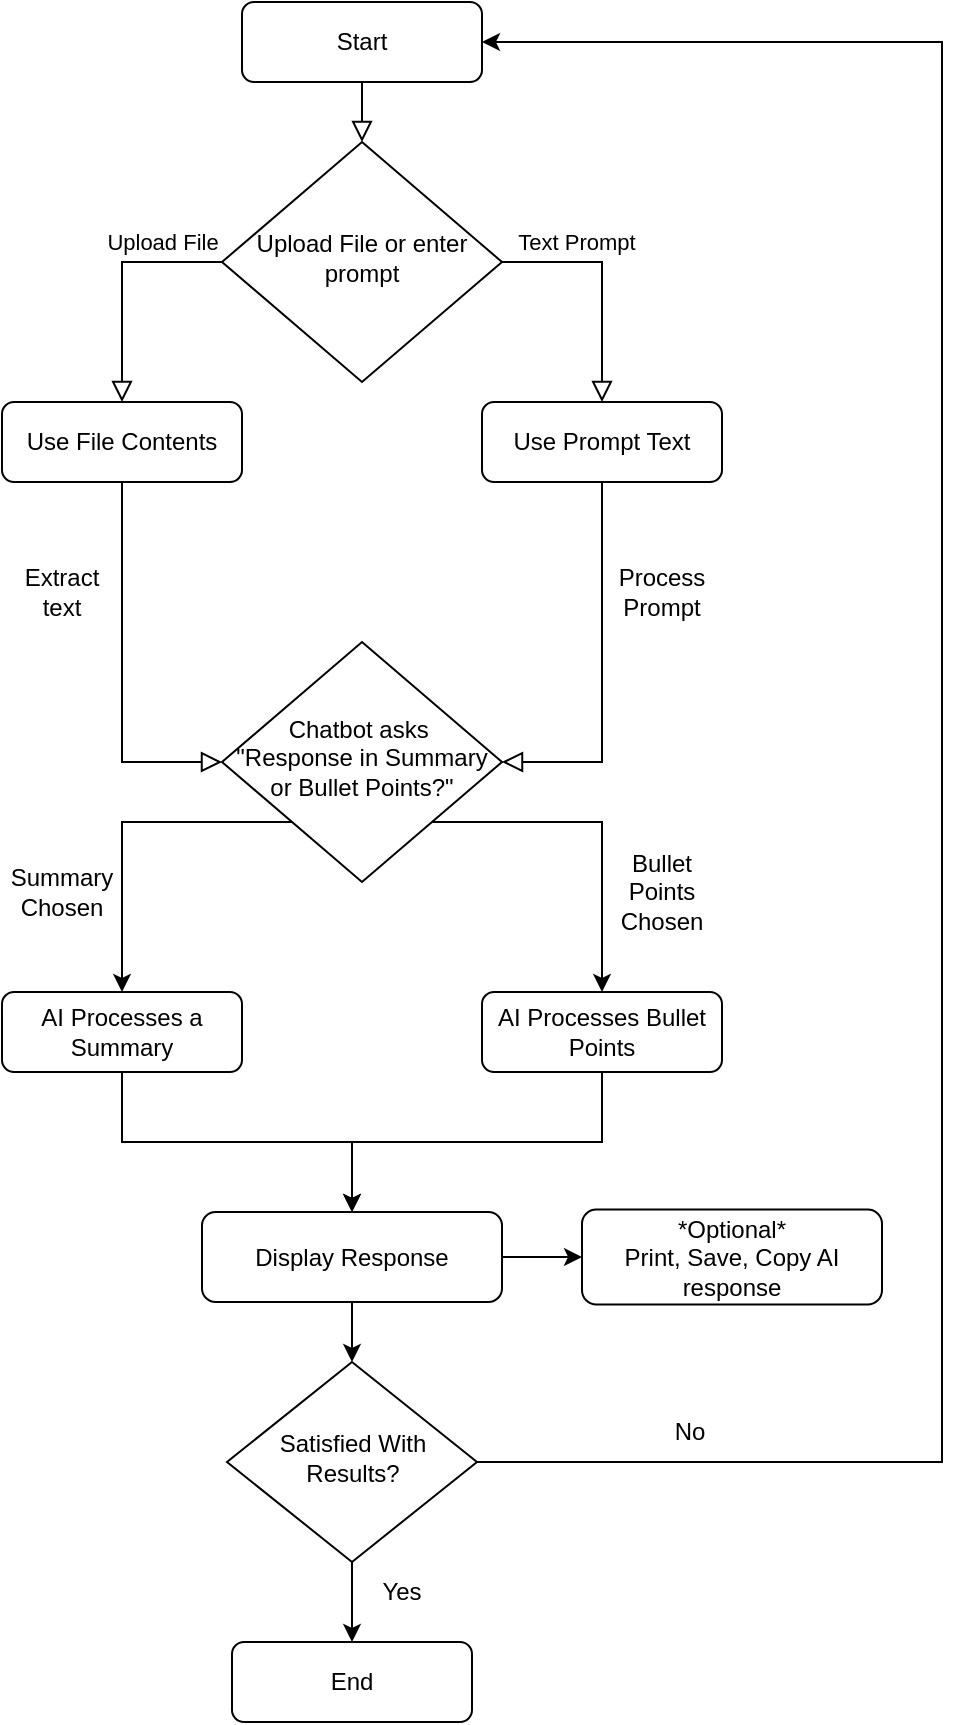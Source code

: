 <mxfile version="28.2.7">
  <diagram id="C5RBs43oDa-KdzZeNtuy" name="Page-1">
    <mxGraphModel dx="2375" dy="1267" grid="1" gridSize="10" guides="1" tooltips="1" connect="1" arrows="1" fold="1" page="1" pageScale="1" pageWidth="827" pageHeight="1169" math="0" shadow="0">
      <root>
        <mxCell id="WIyWlLk6GJQsqaUBKTNV-0" />
        <mxCell id="WIyWlLk6GJQsqaUBKTNV-1" parent="WIyWlLk6GJQsqaUBKTNV-0" />
        <mxCell id="WIyWlLk6GJQsqaUBKTNV-2" value="" style="rounded=0;html=1;jettySize=auto;orthogonalLoop=1;fontSize=11;endArrow=block;endFill=0;endSize=8;strokeWidth=1;shadow=0;labelBackgroundColor=none;edgeStyle=orthogonalEdgeStyle;" parent="WIyWlLk6GJQsqaUBKTNV-1" source="WIyWlLk6GJQsqaUBKTNV-3" target="WIyWlLk6GJQsqaUBKTNV-6" edge="1">
          <mxGeometry relative="1" as="geometry" />
        </mxCell>
        <mxCell id="WIyWlLk6GJQsqaUBKTNV-3" value="Start" style="rounded=1;whiteSpace=wrap;html=1;fontSize=12;glass=0;strokeWidth=1;shadow=0;" parent="WIyWlLk6GJQsqaUBKTNV-1" vertex="1">
          <mxGeometry x="340" y="110" width="120" height="40" as="geometry" />
        </mxCell>
        <mxCell id="WIyWlLk6GJQsqaUBKTNV-4" value="Upload File" style="rounded=0;html=1;jettySize=auto;orthogonalLoop=1;fontSize=11;endArrow=block;endFill=0;endSize=8;strokeWidth=1;shadow=0;labelBackgroundColor=none;edgeStyle=orthogonalEdgeStyle;exitX=0;exitY=0.5;exitDx=0;exitDy=0;entryX=0.5;entryY=0;entryDx=0;entryDy=0;" parent="WIyWlLk6GJQsqaUBKTNV-1" source="WIyWlLk6GJQsqaUBKTNV-6" target="xCtsi72fqQ_9DJTOHAkY-0" edge="1">
          <mxGeometry x="-0.5" y="-10" relative="1" as="geometry">
            <mxPoint as="offset" />
            <mxPoint x="320" y="460" as="targetPoint" />
          </mxGeometry>
        </mxCell>
        <mxCell id="WIyWlLk6GJQsqaUBKTNV-5" value="Text Prompt" style="edgeStyle=orthogonalEdgeStyle;rounded=0;html=1;jettySize=auto;orthogonalLoop=1;fontSize=11;endArrow=block;endFill=0;endSize=8;strokeWidth=1;shadow=0;labelBackgroundColor=none;entryX=0.5;entryY=0;entryDx=0;entryDy=0;exitX=1;exitY=0.5;exitDx=0;exitDy=0;" parent="WIyWlLk6GJQsqaUBKTNV-1" source="WIyWlLk6GJQsqaUBKTNV-6" target="WIyWlLk6GJQsqaUBKTNV-7" edge="1">
          <mxGeometry x="-0.385" y="10" relative="1" as="geometry">
            <mxPoint as="offset" />
            <mxPoint x="450.004" y="249.971" as="sourcePoint" />
            <mxPoint x="570.004" y="260" as="targetPoint" />
          </mxGeometry>
        </mxCell>
        <mxCell id="WIyWlLk6GJQsqaUBKTNV-6" value="Upload File or enter prompt" style="rhombus;whiteSpace=wrap;html=1;shadow=0;fontFamily=Helvetica;fontSize=12;align=center;strokeWidth=1;spacing=6;spacingTop=-4;" parent="WIyWlLk6GJQsqaUBKTNV-1" vertex="1">
          <mxGeometry x="330" y="180" width="140" height="120" as="geometry" />
        </mxCell>
        <mxCell id="WIyWlLk6GJQsqaUBKTNV-7" value="Use Prompt Text" style="rounded=1;whiteSpace=wrap;html=1;fontSize=12;glass=0;strokeWidth=1;shadow=0;" parent="WIyWlLk6GJQsqaUBKTNV-1" vertex="1">
          <mxGeometry x="460" y="310" width="120" height="40" as="geometry" />
        </mxCell>
        <mxCell id="xCtsi72fqQ_9DJTOHAkY-0" value="Use File Contents" style="rounded=1;whiteSpace=wrap;html=1;fontSize=12;glass=0;strokeWidth=1;shadow=0;" vertex="1" parent="WIyWlLk6GJQsqaUBKTNV-1">
          <mxGeometry x="220" y="310" width="120" height="40" as="geometry" />
        </mxCell>
        <mxCell id="xCtsi72fqQ_9DJTOHAkY-1" value="" style="rounded=0;html=1;jettySize=auto;orthogonalLoop=1;fontSize=11;endArrow=block;endFill=0;endSize=8;strokeWidth=1;shadow=0;labelBackgroundColor=none;edgeStyle=orthogonalEdgeStyle;exitX=0.5;exitY=1;exitDx=0;exitDy=0;entryX=0;entryY=0.5;entryDx=0;entryDy=0;" edge="1" parent="WIyWlLk6GJQsqaUBKTNV-1" source="xCtsi72fqQ_9DJTOHAkY-0" target="xCtsi72fqQ_9DJTOHAkY-3">
          <mxGeometry x="-0.5" y="-10" relative="1" as="geometry">
            <mxPoint as="offset" />
            <mxPoint x="320" y="400" as="sourcePoint" />
            <mxPoint x="280" y="500" as="targetPoint" />
            <Array as="points">
              <mxPoint x="280" y="490" />
            </Array>
          </mxGeometry>
        </mxCell>
        <mxCell id="xCtsi72fqQ_9DJTOHAkY-2" value="Extract text" style="text;html=1;whiteSpace=wrap;strokeColor=none;fillColor=none;align=center;verticalAlign=middle;rounded=0;" vertex="1" parent="WIyWlLk6GJQsqaUBKTNV-1">
          <mxGeometry x="220" y="390" width="60" height="30" as="geometry" />
        </mxCell>
        <mxCell id="xCtsi72fqQ_9DJTOHAkY-6" style="edgeStyle=orthogonalEdgeStyle;rounded=0;orthogonalLoop=1;jettySize=auto;html=1;exitX=0;exitY=1;exitDx=0;exitDy=0;entryX=0.5;entryY=0;entryDx=0;entryDy=0;" edge="1" parent="WIyWlLk6GJQsqaUBKTNV-1" source="xCtsi72fqQ_9DJTOHAkY-3" target="xCtsi72fqQ_9DJTOHAkY-8">
          <mxGeometry relative="1" as="geometry">
            <mxPoint x="280" y="650" as="targetPoint" />
            <Array as="points">
              <mxPoint x="280" y="520" />
            </Array>
          </mxGeometry>
        </mxCell>
        <mxCell id="xCtsi72fqQ_9DJTOHAkY-7" style="edgeStyle=orthogonalEdgeStyle;rounded=0;orthogonalLoop=1;jettySize=auto;html=1;exitX=1;exitY=1;exitDx=0;exitDy=0;entryX=0.5;entryY=0;entryDx=0;entryDy=0;" edge="1" parent="WIyWlLk6GJQsqaUBKTNV-1" source="xCtsi72fqQ_9DJTOHAkY-3" target="xCtsi72fqQ_9DJTOHAkY-9">
          <mxGeometry relative="1" as="geometry">
            <mxPoint x="500" y="650" as="targetPoint" />
            <Array as="points">
              <mxPoint x="520" y="520" />
            </Array>
          </mxGeometry>
        </mxCell>
        <mxCell id="xCtsi72fqQ_9DJTOHAkY-3" value="Chatbot asks&amp;nbsp;&lt;div&gt;&quot;Response in Summary or Bullet Points?&quot;&lt;/div&gt;" style="rhombus;whiteSpace=wrap;html=1;shadow=0;fontFamily=Helvetica;fontSize=12;align=center;strokeWidth=1;spacing=6;spacingTop=-4;" vertex="1" parent="WIyWlLk6GJQsqaUBKTNV-1">
          <mxGeometry x="330" y="430" width="140" height="120" as="geometry" />
        </mxCell>
        <mxCell id="xCtsi72fqQ_9DJTOHAkY-4" value="" style="rounded=0;html=1;jettySize=auto;orthogonalLoop=1;fontSize=11;endArrow=block;endFill=0;endSize=8;strokeWidth=1;shadow=0;labelBackgroundColor=none;edgeStyle=orthogonalEdgeStyle;exitX=0.5;exitY=1;exitDx=0;exitDy=0;entryX=1;entryY=0.5;entryDx=0;entryDy=0;" edge="1" parent="WIyWlLk6GJQsqaUBKTNV-1" source="WIyWlLk6GJQsqaUBKTNV-7" target="xCtsi72fqQ_9DJTOHAkY-3">
          <mxGeometry x="-0.5" y="-10" relative="1" as="geometry">
            <mxPoint as="offset" />
            <mxPoint x="520" y="360" as="sourcePoint" />
            <mxPoint x="570" y="500" as="targetPoint" />
            <Array as="points">
              <mxPoint x="520" y="490" />
            </Array>
          </mxGeometry>
        </mxCell>
        <mxCell id="xCtsi72fqQ_9DJTOHAkY-5" value="Process Prompt" style="text;html=1;whiteSpace=wrap;strokeColor=none;fillColor=none;align=center;verticalAlign=middle;rounded=0;" vertex="1" parent="WIyWlLk6GJQsqaUBKTNV-1">
          <mxGeometry x="520" y="390" width="60" height="30" as="geometry" />
        </mxCell>
        <mxCell id="xCtsi72fqQ_9DJTOHAkY-13" value="" style="edgeStyle=orthogonalEdgeStyle;rounded=0;orthogonalLoop=1;jettySize=auto;html=1;" edge="1" parent="WIyWlLk6GJQsqaUBKTNV-1" source="xCtsi72fqQ_9DJTOHAkY-8" target="xCtsi72fqQ_9DJTOHAkY-12">
          <mxGeometry relative="1" as="geometry" />
        </mxCell>
        <mxCell id="xCtsi72fqQ_9DJTOHAkY-8" value="AI Processes a Summary" style="rounded=1;whiteSpace=wrap;html=1;fontSize=12;glass=0;strokeWidth=1;shadow=0;" vertex="1" parent="WIyWlLk6GJQsqaUBKTNV-1">
          <mxGeometry x="220" y="605" width="120" height="40" as="geometry" />
        </mxCell>
        <mxCell id="xCtsi72fqQ_9DJTOHAkY-14" style="edgeStyle=orthogonalEdgeStyle;rounded=0;orthogonalLoop=1;jettySize=auto;html=1;exitX=0.5;exitY=1;exitDx=0;exitDy=0;entryX=0.5;entryY=0;entryDx=0;entryDy=0;" edge="1" parent="WIyWlLk6GJQsqaUBKTNV-1" source="xCtsi72fqQ_9DJTOHAkY-9" target="xCtsi72fqQ_9DJTOHAkY-12">
          <mxGeometry relative="1" as="geometry" />
        </mxCell>
        <mxCell id="xCtsi72fqQ_9DJTOHAkY-9" value="AI Processes Bullet Points" style="rounded=1;whiteSpace=wrap;html=1;fontSize=12;glass=0;strokeWidth=1;shadow=0;" vertex="1" parent="WIyWlLk6GJQsqaUBKTNV-1">
          <mxGeometry x="460" y="605" width="120" height="40" as="geometry" />
        </mxCell>
        <mxCell id="xCtsi72fqQ_9DJTOHAkY-10" value="Summary Chosen" style="text;html=1;whiteSpace=wrap;strokeColor=none;fillColor=none;align=center;verticalAlign=middle;rounded=0;" vertex="1" parent="WIyWlLk6GJQsqaUBKTNV-1">
          <mxGeometry x="220" y="540" width="60" height="30" as="geometry" />
        </mxCell>
        <mxCell id="xCtsi72fqQ_9DJTOHAkY-11" value="Bullet Points Chosen" style="text;html=1;whiteSpace=wrap;strokeColor=none;fillColor=none;align=center;verticalAlign=middle;rounded=0;" vertex="1" parent="WIyWlLk6GJQsqaUBKTNV-1">
          <mxGeometry x="520" y="540" width="60" height="30" as="geometry" />
        </mxCell>
        <mxCell id="xCtsi72fqQ_9DJTOHAkY-16" value="" style="edgeStyle=orthogonalEdgeStyle;rounded=0;orthogonalLoop=1;jettySize=auto;html=1;" edge="1" parent="WIyWlLk6GJQsqaUBKTNV-1" source="xCtsi72fqQ_9DJTOHAkY-12" target="xCtsi72fqQ_9DJTOHAkY-15">
          <mxGeometry relative="1" as="geometry" />
        </mxCell>
        <mxCell id="xCtsi72fqQ_9DJTOHAkY-24" value="" style="edgeStyle=orthogonalEdgeStyle;rounded=0;orthogonalLoop=1;jettySize=auto;html=1;" edge="1" parent="WIyWlLk6GJQsqaUBKTNV-1" source="xCtsi72fqQ_9DJTOHAkY-12" target="xCtsi72fqQ_9DJTOHAkY-21">
          <mxGeometry relative="1" as="geometry" />
        </mxCell>
        <mxCell id="xCtsi72fqQ_9DJTOHAkY-12" value="Display Response" style="whiteSpace=wrap;html=1;rounded=1;glass=0;strokeWidth=1;shadow=0;" vertex="1" parent="WIyWlLk6GJQsqaUBKTNV-1">
          <mxGeometry x="320" y="715" width="150" height="45" as="geometry" />
        </mxCell>
        <mxCell id="xCtsi72fqQ_9DJTOHAkY-15" value="*Optional*&lt;div&gt;Print, Save, Copy AI response&lt;/div&gt;" style="whiteSpace=wrap;html=1;rounded=1;glass=0;strokeWidth=1;shadow=0;" vertex="1" parent="WIyWlLk6GJQsqaUBKTNV-1">
          <mxGeometry x="510" y="713.75" width="150" height="47.5" as="geometry" />
        </mxCell>
        <mxCell id="xCtsi72fqQ_9DJTOHAkY-27" style="edgeStyle=orthogonalEdgeStyle;rounded=0;orthogonalLoop=1;jettySize=auto;html=1;exitX=0.473;exitY=0.928;exitDx=0;exitDy=0;entryX=0.5;entryY=0;entryDx=0;entryDy=0;exitPerimeter=0;" edge="1" parent="WIyWlLk6GJQsqaUBKTNV-1" source="xCtsi72fqQ_9DJTOHAkY-21" target="xCtsi72fqQ_9DJTOHAkY-26">
          <mxGeometry relative="1" as="geometry">
            <Array as="points">
              <mxPoint x="395" y="883" />
            </Array>
          </mxGeometry>
        </mxCell>
        <mxCell id="xCtsi72fqQ_9DJTOHAkY-29" style="edgeStyle=elbowEdgeStyle;rounded=0;orthogonalLoop=1;jettySize=auto;html=1;exitX=1;exitY=0.5;exitDx=0;exitDy=0;entryX=1;entryY=0.5;entryDx=0;entryDy=0;" edge="1" parent="WIyWlLk6GJQsqaUBKTNV-1" source="xCtsi72fqQ_9DJTOHAkY-21" target="WIyWlLk6GJQsqaUBKTNV-3">
          <mxGeometry relative="1" as="geometry">
            <mxPoint x="680" y="90" as="targetPoint" />
            <Array as="points">
              <mxPoint x="690" y="460" />
            </Array>
          </mxGeometry>
        </mxCell>
        <mxCell id="xCtsi72fqQ_9DJTOHAkY-21" value="Satisfied With Results?" style="rhombus;whiteSpace=wrap;html=1;shadow=0;fontFamily=Helvetica;fontSize=12;align=center;strokeWidth=1;spacing=6;spacingTop=-4;" vertex="1" parent="WIyWlLk6GJQsqaUBKTNV-1">
          <mxGeometry x="332.5" y="790" width="125" height="100" as="geometry" />
        </mxCell>
        <mxCell id="xCtsi72fqQ_9DJTOHAkY-26" value="End" style="rounded=1;whiteSpace=wrap;html=1;fontSize=12;glass=0;strokeWidth=1;shadow=0;" vertex="1" parent="WIyWlLk6GJQsqaUBKTNV-1">
          <mxGeometry x="335" y="930" width="120" height="40" as="geometry" />
        </mxCell>
        <mxCell id="xCtsi72fqQ_9DJTOHAkY-28" value="Yes" style="text;html=1;whiteSpace=wrap;strokeColor=none;fillColor=none;align=center;verticalAlign=middle;rounded=0;" vertex="1" parent="WIyWlLk6GJQsqaUBKTNV-1">
          <mxGeometry x="390" y="890" width="60" height="30" as="geometry" />
        </mxCell>
        <mxCell id="xCtsi72fqQ_9DJTOHAkY-30" value="No" style="text;html=1;whiteSpace=wrap;strokeColor=none;fillColor=none;align=center;verticalAlign=middle;rounded=0;" vertex="1" parent="WIyWlLk6GJQsqaUBKTNV-1">
          <mxGeometry x="534" y="810" width="60" height="30" as="geometry" />
        </mxCell>
      </root>
    </mxGraphModel>
  </diagram>
</mxfile>
